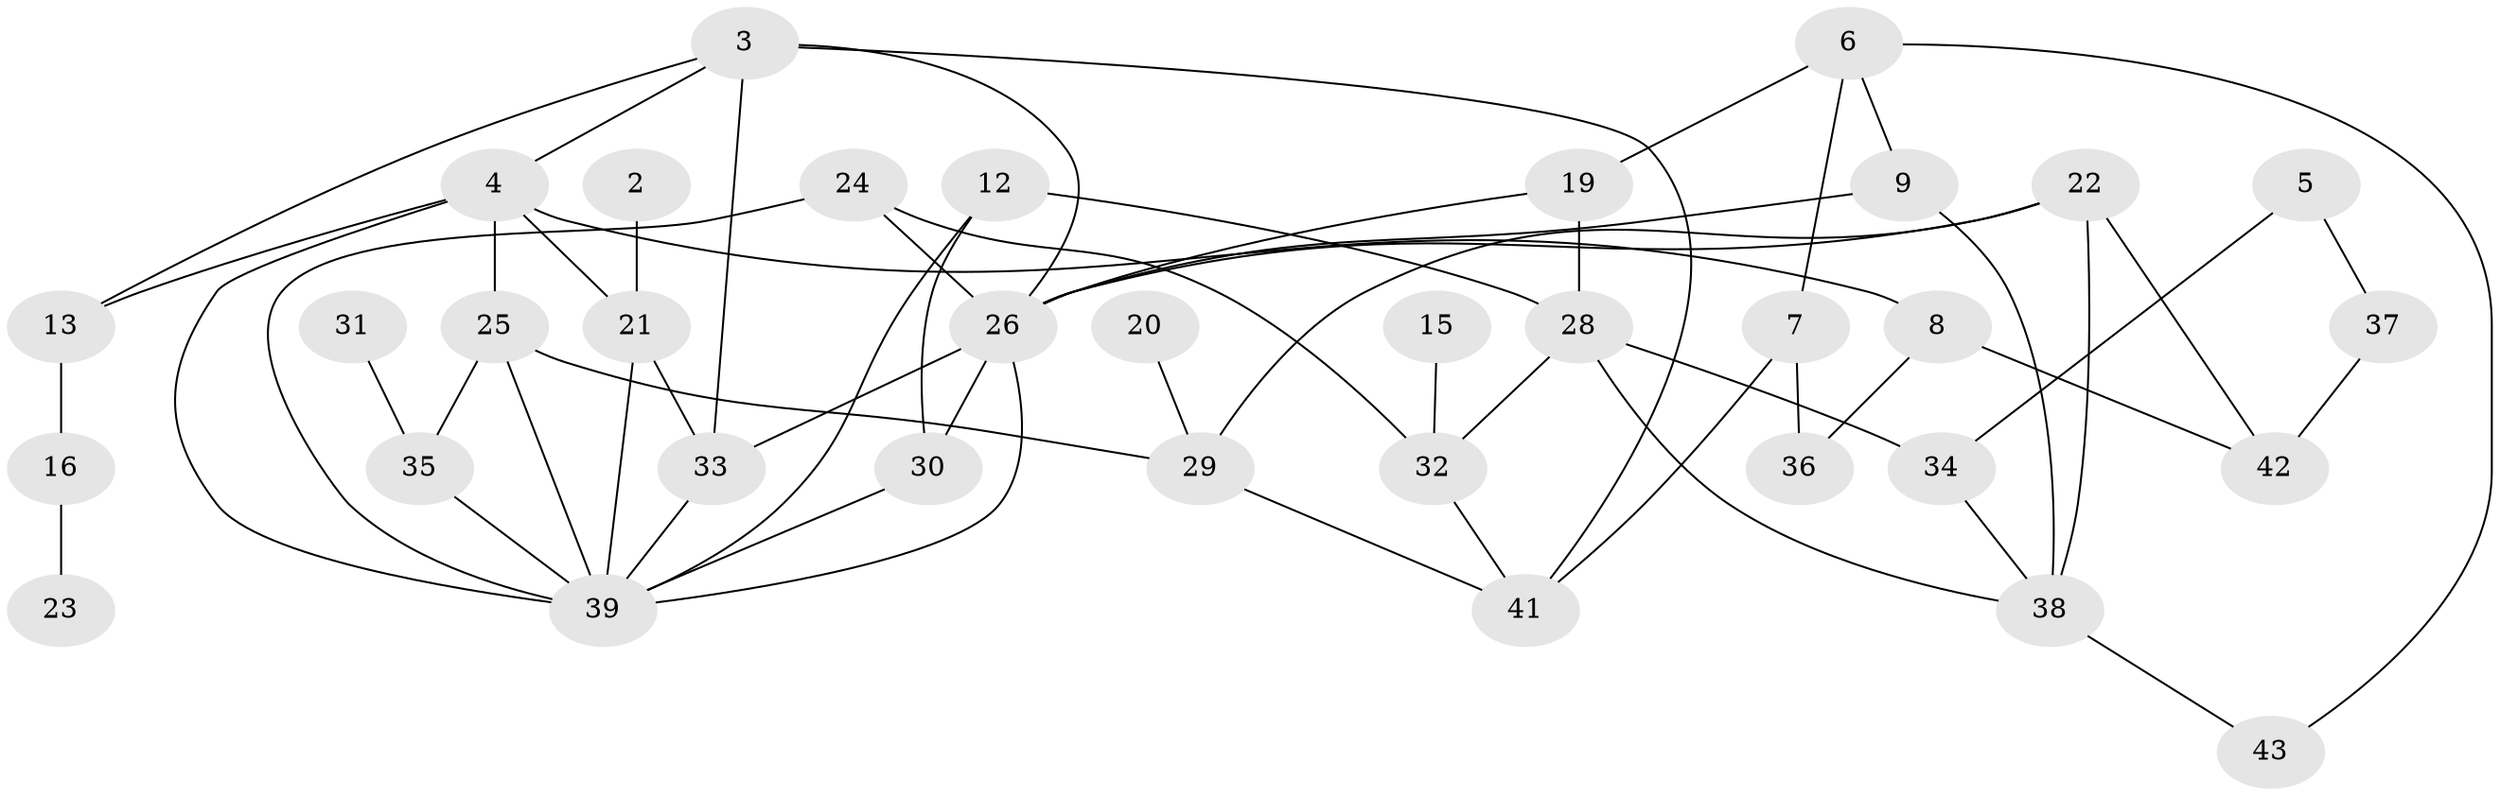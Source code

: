 // original degree distribution, {3: 0.25882352941176473, 0: 0.09411764705882353, 2: 0.24705882352941178, 5: 0.08235294117647059, 1: 0.2, 4: 0.09411764705882353, 6: 0.023529411764705882}
// Generated by graph-tools (version 1.1) at 2025/35/03/04/25 23:35:49]
// undirected, 35 vertices, 59 edges
graph export_dot {
  node [color=gray90,style=filled];
  2;
  3;
  4;
  5;
  6;
  7;
  8;
  9;
  12;
  13;
  15;
  16;
  19;
  20;
  21;
  22;
  23;
  24;
  25;
  26;
  28;
  29;
  30;
  31;
  32;
  33;
  34;
  35;
  36;
  37;
  38;
  39;
  41;
  42;
  43;
  2 -- 21 [weight=1.0];
  3 -- 4 [weight=1.0];
  3 -- 13 [weight=1.0];
  3 -- 26 [weight=1.0];
  3 -- 33 [weight=1.0];
  3 -- 41 [weight=1.0];
  4 -- 8 [weight=1.0];
  4 -- 13 [weight=1.0];
  4 -- 21 [weight=1.0];
  4 -- 25 [weight=1.0];
  4 -- 39 [weight=1.0];
  5 -- 34 [weight=1.0];
  5 -- 37 [weight=1.0];
  6 -- 7 [weight=1.0];
  6 -- 9 [weight=1.0];
  6 -- 19 [weight=1.0];
  6 -- 43 [weight=1.0];
  7 -- 36 [weight=1.0];
  7 -- 41 [weight=1.0];
  8 -- 36 [weight=1.0];
  8 -- 42 [weight=1.0];
  9 -- 26 [weight=1.0];
  9 -- 38 [weight=1.0];
  12 -- 28 [weight=2.0];
  12 -- 30 [weight=1.0];
  12 -- 39 [weight=1.0];
  13 -- 16 [weight=1.0];
  15 -- 32 [weight=1.0];
  16 -- 23 [weight=1.0];
  19 -- 26 [weight=1.0];
  19 -- 28 [weight=1.0];
  20 -- 29 [weight=1.0];
  21 -- 33 [weight=1.0];
  21 -- 39 [weight=1.0];
  22 -- 26 [weight=1.0];
  22 -- 29 [weight=1.0];
  22 -- 38 [weight=1.0];
  22 -- 42 [weight=1.0];
  24 -- 26 [weight=1.0];
  24 -- 32 [weight=1.0];
  24 -- 39 [weight=1.0];
  25 -- 29 [weight=1.0];
  25 -- 35 [weight=1.0];
  25 -- 39 [weight=1.0];
  26 -- 30 [weight=1.0];
  26 -- 33 [weight=1.0];
  26 -- 39 [weight=1.0];
  28 -- 32 [weight=1.0];
  28 -- 34 [weight=1.0];
  28 -- 38 [weight=1.0];
  29 -- 41 [weight=1.0];
  30 -- 39 [weight=1.0];
  31 -- 35 [weight=1.0];
  32 -- 41 [weight=1.0];
  33 -- 39 [weight=1.0];
  34 -- 38 [weight=1.0];
  35 -- 39 [weight=1.0];
  37 -- 42 [weight=1.0];
  38 -- 43 [weight=1.0];
}

